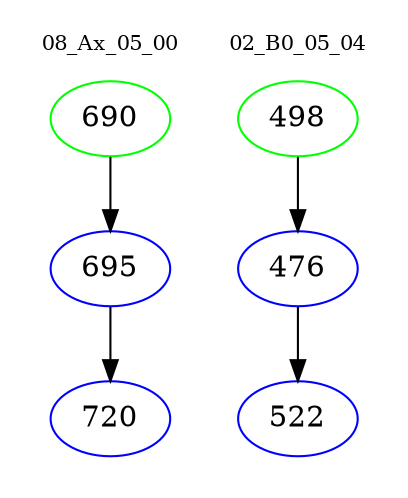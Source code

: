 digraph{
subgraph cluster_0 {
color = white
label = "08_Ax_05_00";
fontsize=10;
T0_690 [label="690", color="green"]
T0_690 -> T0_695 [color="black"]
T0_695 [label="695", color="blue"]
T0_695 -> T0_720 [color="black"]
T0_720 [label="720", color="blue"]
}
subgraph cluster_1 {
color = white
label = "02_B0_05_04";
fontsize=10;
T1_498 [label="498", color="green"]
T1_498 -> T1_476 [color="black"]
T1_476 [label="476", color="blue"]
T1_476 -> T1_522 [color="black"]
T1_522 [label="522", color="blue"]
}
}
